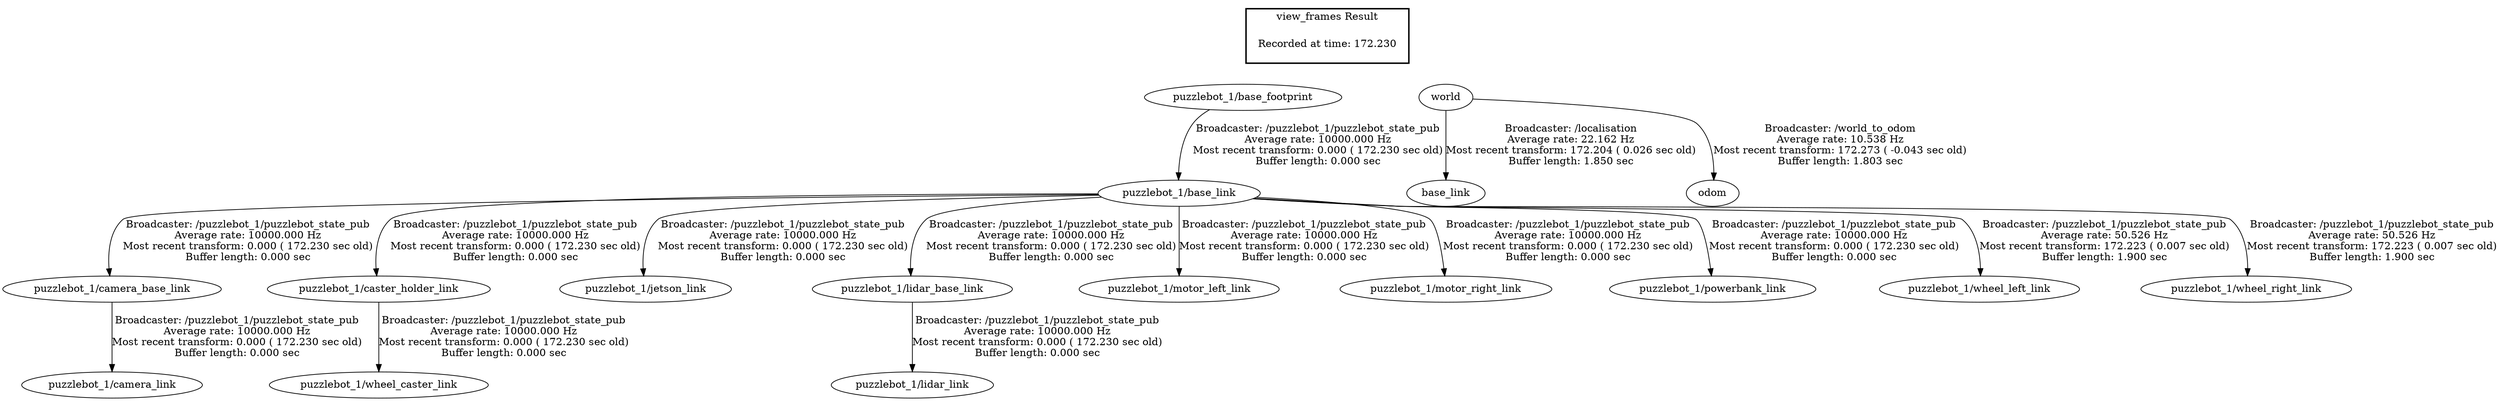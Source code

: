 digraph G {
"puzzlebot_1/base_link" -> "puzzlebot_1/camera_base_link"[label="Broadcaster: /puzzlebot_1/puzzlebot_state_pub\nAverage rate: 10000.000 Hz\nMost recent transform: 0.000 ( 172.230 sec old)\nBuffer length: 0.000 sec\n"];
"puzzlebot_1/base_footprint" -> "puzzlebot_1/base_link"[label="Broadcaster: /puzzlebot_1/puzzlebot_state_pub\nAverage rate: 10000.000 Hz\nMost recent transform: 0.000 ( 172.230 sec old)\nBuffer length: 0.000 sec\n"];
"puzzlebot_1/camera_base_link" -> "puzzlebot_1/camera_link"[label="Broadcaster: /puzzlebot_1/puzzlebot_state_pub\nAverage rate: 10000.000 Hz\nMost recent transform: 0.000 ( 172.230 sec old)\nBuffer length: 0.000 sec\n"];
"puzzlebot_1/base_link" -> "puzzlebot_1/caster_holder_link"[label="Broadcaster: /puzzlebot_1/puzzlebot_state_pub\nAverage rate: 10000.000 Hz\nMost recent transform: 0.000 ( 172.230 sec old)\nBuffer length: 0.000 sec\n"];
"puzzlebot_1/base_link" -> "puzzlebot_1/jetson_link"[label="Broadcaster: /puzzlebot_1/puzzlebot_state_pub\nAverage rate: 10000.000 Hz\nMost recent transform: 0.000 ( 172.230 sec old)\nBuffer length: 0.000 sec\n"];
"puzzlebot_1/base_link" -> "puzzlebot_1/lidar_base_link"[label="Broadcaster: /puzzlebot_1/puzzlebot_state_pub\nAverage rate: 10000.000 Hz\nMost recent transform: 0.000 ( 172.230 sec old)\nBuffer length: 0.000 sec\n"];
"puzzlebot_1/lidar_base_link" -> "puzzlebot_1/lidar_link"[label="Broadcaster: /puzzlebot_1/puzzlebot_state_pub\nAverage rate: 10000.000 Hz\nMost recent transform: 0.000 ( 172.230 sec old)\nBuffer length: 0.000 sec\n"];
"puzzlebot_1/base_link" -> "puzzlebot_1/motor_left_link"[label="Broadcaster: /puzzlebot_1/puzzlebot_state_pub\nAverage rate: 10000.000 Hz\nMost recent transform: 0.000 ( 172.230 sec old)\nBuffer length: 0.000 sec\n"];
"puzzlebot_1/base_link" -> "puzzlebot_1/motor_right_link"[label="Broadcaster: /puzzlebot_1/puzzlebot_state_pub\nAverage rate: 10000.000 Hz\nMost recent transform: 0.000 ( 172.230 sec old)\nBuffer length: 0.000 sec\n"];
"puzzlebot_1/base_link" -> "puzzlebot_1/powerbank_link"[label="Broadcaster: /puzzlebot_1/puzzlebot_state_pub\nAverage rate: 10000.000 Hz\nMost recent transform: 0.000 ( 172.230 sec old)\nBuffer length: 0.000 sec\n"];
"puzzlebot_1/caster_holder_link" -> "puzzlebot_1/wheel_caster_link"[label="Broadcaster: /puzzlebot_1/puzzlebot_state_pub\nAverage rate: 10000.000 Hz\nMost recent transform: 0.000 ( 172.230 sec old)\nBuffer length: 0.000 sec\n"];
"puzzlebot_1/base_link" -> "puzzlebot_1/wheel_left_link"[label="Broadcaster: /puzzlebot_1/puzzlebot_state_pub\nAverage rate: 50.526 Hz\nMost recent transform: 172.223 ( 0.007 sec old)\nBuffer length: 1.900 sec\n"];
"puzzlebot_1/base_link" -> "puzzlebot_1/wheel_right_link"[label="Broadcaster: /puzzlebot_1/puzzlebot_state_pub\nAverage rate: 50.526 Hz\nMost recent transform: 172.223 ( 0.007 sec old)\nBuffer length: 1.900 sec\n"];
"world" -> "base_link"[label="Broadcaster: /localisation\nAverage rate: 22.162 Hz\nMost recent transform: 172.204 ( 0.026 sec old)\nBuffer length: 1.850 sec\n"];
"world" -> "odom"[label="Broadcaster: /world_to_odom\nAverage rate: 10.538 Hz\nMost recent transform: 172.273 ( -0.043 sec old)\nBuffer length: 1.803 sec\n"];
edge [style=invis];
 subgraph cluster_legend { style=bold; color=black; label ="view_frames Result";
"Recorded at time: 172.230"[ shape=plaintext ] ;
 }->"puzzlebot_1/base_footprint";
edge [style=invis];
 subgraph cluster_legend { style=bold; color=black; label ="view_frames Result";
"Recorded at time: 172.230"[ shape=plaintext ] ;
 }->"world";
}